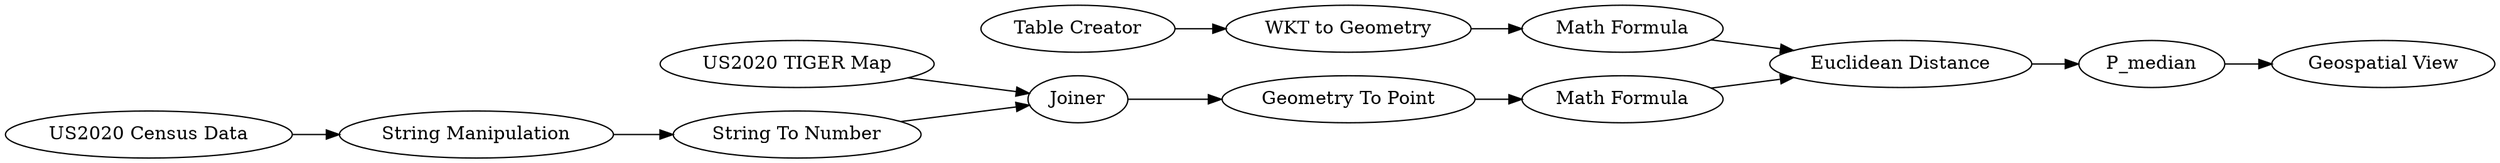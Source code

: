 digraph {
	32 -> 19
	18 -> 19
	2 -> 84
	19 -> 25
	20 -> 32
	80 -> 34
	83 -> 30
	17 -> 20
	1 -> 2
	30 -> 80
	84 -> 30
	25 -> 83
	30 [label="Euclidean Distance"]
	20 [label="String Manipulation"]
	1 [label="Table Creator"]
	84 [label="Math Formula"]
	34 [label="Geospatial View"]
	18 [label="US2020 TIGER Map"]
	25 [label="Geometry To Point"]
	80 [label=P_median]
	17 [label="US2020 Census Data"]
	32 [label="String To Number"]
	83 [label="Math Formula"]
	2 [label="WKT to Geometry"]
	19 [label=Joiner]
	rankdir=LR
}
